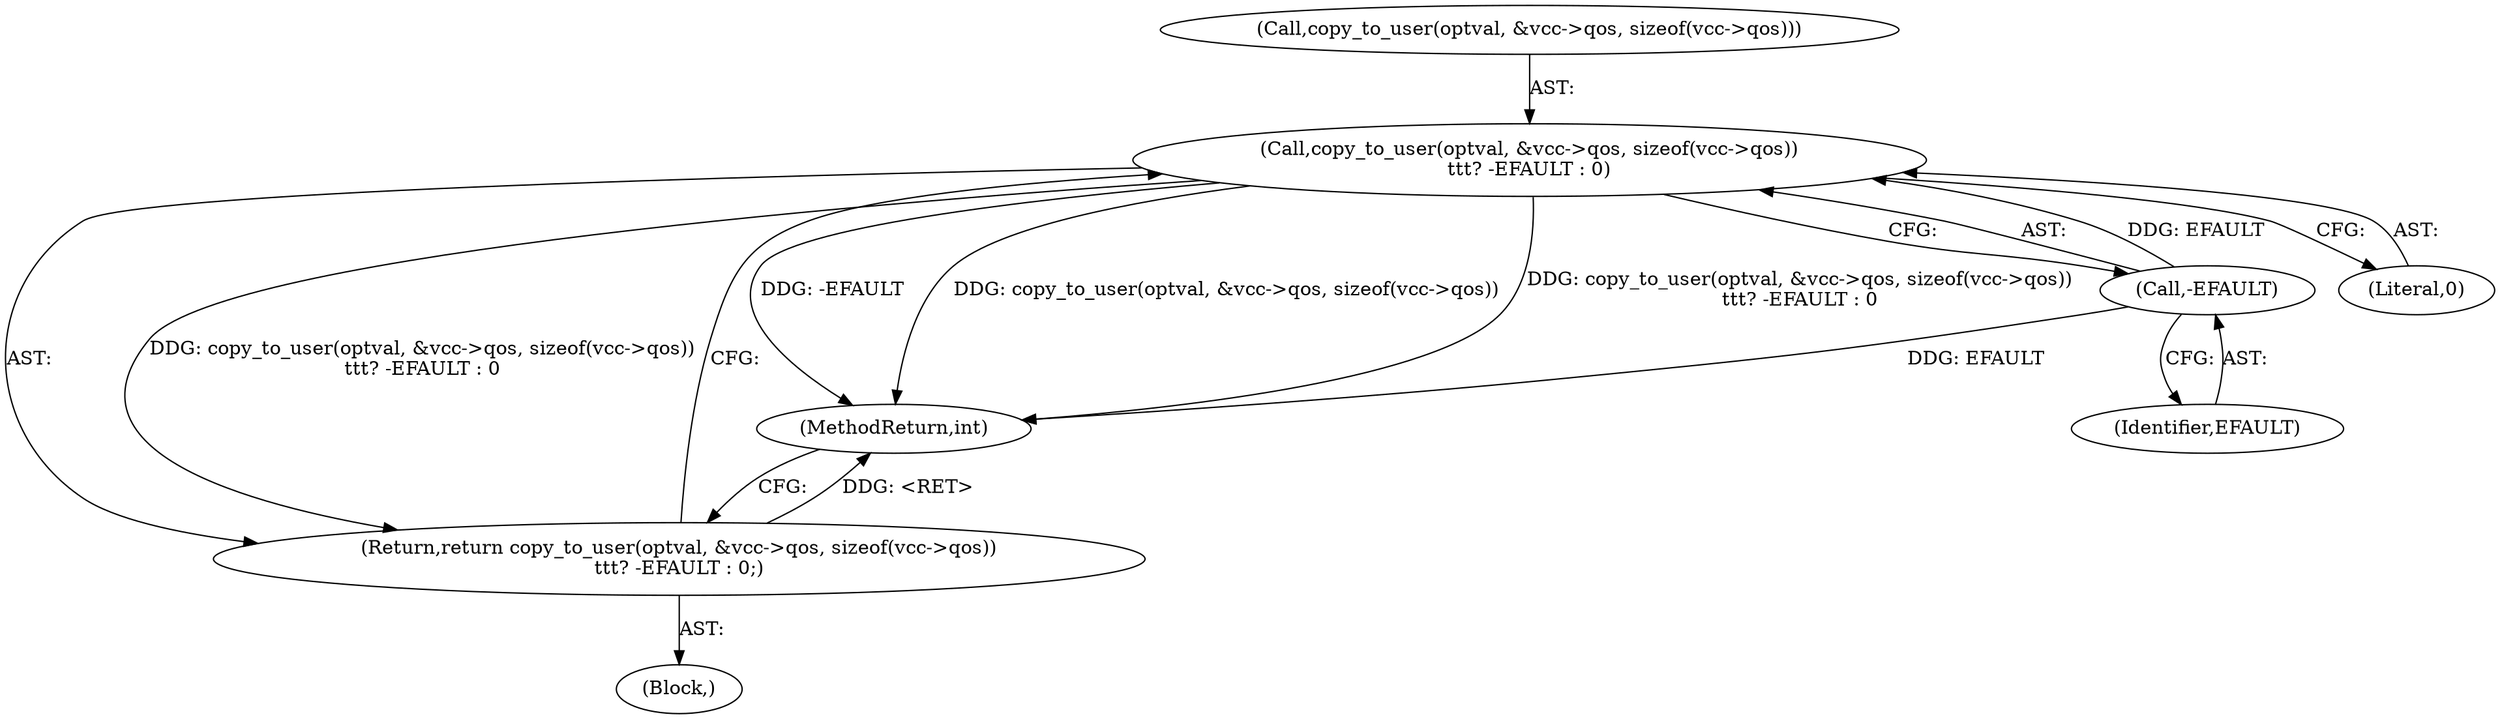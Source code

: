digraph "0_linux_e862f1a9b7df4e8196ebec45ac62295138aa3fc2@API" {
"1000148" [label="(Call,copy_to_user(optval, &vcc->qos, sizeof(vcc->qos))\n\t\t\t? -EFAULT : 0)"];
"1000159" [label="(Call,-EFAULT)"];
"1000147" [label="(Return,return copy_to_user(optval, &vcc->qos, sizeof(vcc->qos))\n\t\t\t? -EFAULT : 0;)"];
"1000147" [label="(Return,return copy_to_user(optval, &vcc->qos, sizeof(vcc->qos))\n\t\t\t? -EFAULT : 0;)"];
"1000159" [label="(Call,-EFAULT)"];
"1000149" [label="(Call,copy_to_user(optval, &vcc->qos, sizeof(vcc->qos)))"];
"1000161" [label="(Literal,0)"];
"1000283" [label="(MethodReturn,int)"];
"1000148" [label="(Call,copy_to_user(optval, &vcc->qos, sizeof(vcc->qos))\n\t\t\t? -EFAULT : 0)"];
"1000134" [label="(Block,)"];
"1000160" [label="(Identifier,EFAULT)"];
"1000148" -> "1000147"  [label="AST: "];
"1000148" -> "1000159"  [label="CFG: "];
"1000148" -> "1000161"  [label="CFG: "];
"1000149" -> "1000148"  [label="AST: "];
"1000159" -> "1000148"  [label="AST: "];
"1000161" -> "1000148"  [label="AST: "];
"1000147" -> "1000148"  [label="CFG: "];
"1000148" -> "1000283"  [label="DDG: -EFAULT"];
"1000148" -> "1000283"  [label="DDG: copy_to_user(optval, &vcc->qos, sizeof(vcc->qos))"];
"1000148" -> "1000283"  [label="DDG: copy_to_user(optval, &vcc->qos, sizeof(vcc->qos))\n\t\t\t? -EFAULT : 0"];
"1000148" -> "1000147"  [label="DDG: copy_to_user(optval, &vcc->qos, sizeof(vcc->qos))\n\t\t\t? -EFAULT : 0"];
"1000159" -> "1000148"  [label="DDG: EFAULT"];
"1000159" -> "1000160"  [label="CFG: "];
"1000160" -> "1000159"  [label="AST: "];
"1000159" -> "1000283"  [label="DDG: EFAULT"];
"1000147" -> "1000134"  [label="AST: "];
"1000283" -> "1000147"  [label="CFG: "];
"1000147" -> "1000283"  [label="DDG: <RET>"];
}
